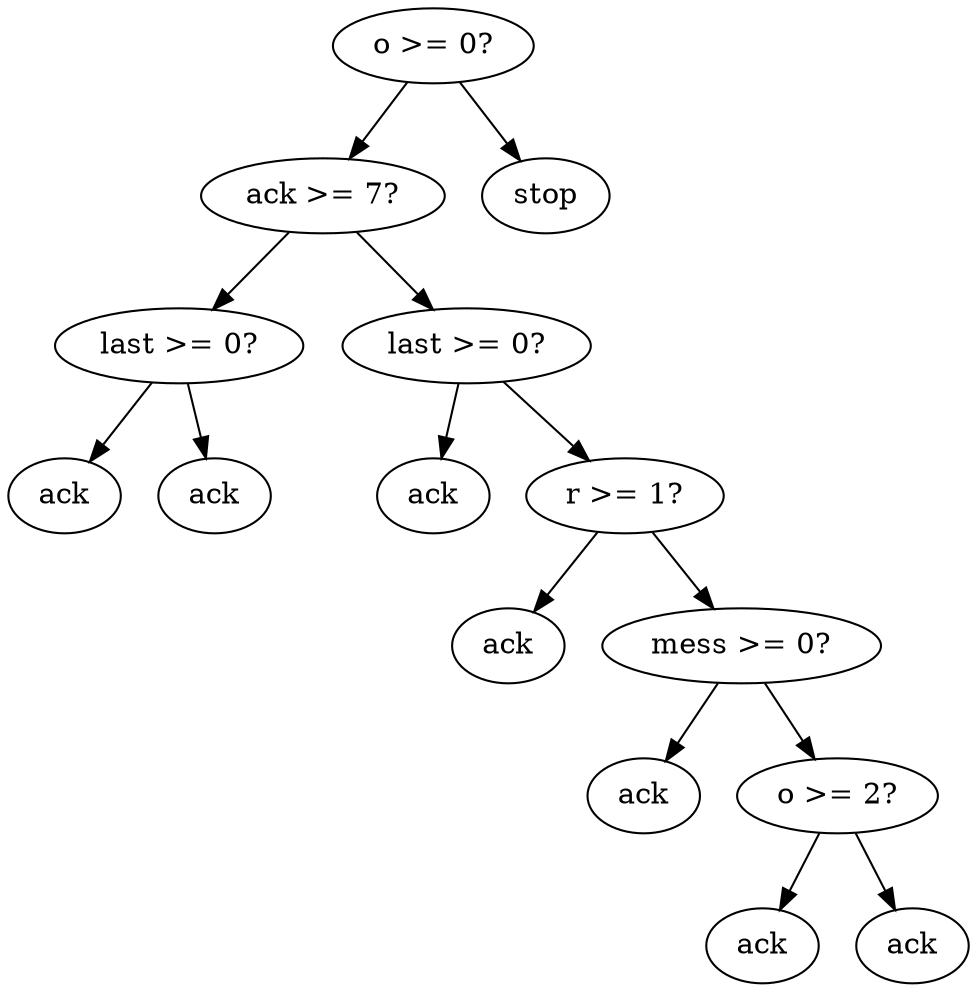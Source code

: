 digraph tree {
    "0x0" [label="o >= 0?"];
    "0x1" [label="ack >= 7?"];
    "0x2" [label="last >= 0?"];
    "0x3" [label="ack"];
    "0x4" [label="ack"];
    "0x5" [label="last >= 0?"];
    "0x6" [label="ack"];
    "0x7" [label="r >= 1?"];
    "0x8" [label="ack"];
    "0x9" [label="mess >= 0?"];
    "0xa" [label="ack"];
    "0xb" [label="o >= 2?"];
    "0xc" [label="ack"];
    "0xd" [label="ack"];
    "0xe" [label="stop"];
    "0x0" -> "0x1";
    "0x0" -> "0xe";
    "0x1" -> "0x2";
    "0x1" -> "0x5";
    "0x2" -> "0x3";
    "0x2" -> "0x4";
    "0x5" -> "0x6";
    "0x5" -> "0x7";
    "0x7" -> "0x8";
    "0x7" -> "0x9";
    "0x9" -> "0xa";
    "0x9" -> "0xb";
    "0xb" -> "0xc";
    "0xb" -> "0xd";
}
